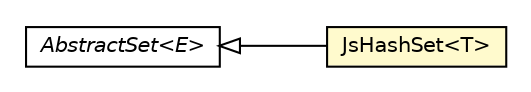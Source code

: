 #!/usr/local/bin/dot
#
# Class diagram 
# Generated by UMLGraph version R5_6-24-gf6e263 (http://www.umlgraph.org/)
#

digraph G {
	edge [fontname="Helvetica",fontsize=10,labelfontname="Helvetica",labelfontsize=10];
	node [fontname="Helvetica",fontsize=10,shape=plaintext];
	nodesep=0.25;
	ranksep=0.5;
	rankdir=LR;
	// org.turbogwt.core.collections.client.JsHashSet<T>
	c666 [label=<<table title="org.turbogwt.core.collections.client.JsHashSet" border="0" cellborder="1" cellspacing="0" cellpadding="2" port="p" bgcolor="lemonChiffon" href="./JsHashSet.html">
		<tr><td><table border="0" cellspacing="0" cellpadding="1">
<tr><td align="center" balign="center"> JsHashSet&lt;T&gt; </td></tr>
		</table></td></tr>
		</table>>, URL="./JsHashSet.html", fontname="Helvetica", fontcolor="black", fontsize=10.0];
	//org.turbogwt.core.collections.client.JsHashSet<T> extends java.util.AbstractSet<T>
	c693:p -> c666:p [dir=back,arrowtail=empty];
	// java.util.AbstractSet<E>
	c693 [label=<<table title="java.util.AbstractSet" border="0" cellborder="1" cellspacing="0" cellpadding="2" port="p" href="http://download.oracle.com/javase/7/docs/api/java/util/AbstractSet.html">
		<tr><td><table border="0" cellspacing="0" cellpadding="1">
<tr><td align="center" balign="center"><font face="Helvetica-Oblique"> AbstractSet&lt;E&gt; </font></td></tr>
		</table></td></tr>
		</table>>, URL="http://download.oracle.com/javase/7/docs/api/java/util/AbstractSet.html", fontname="Helvetica", fontcolor="black", fontsize=10.0];
}

